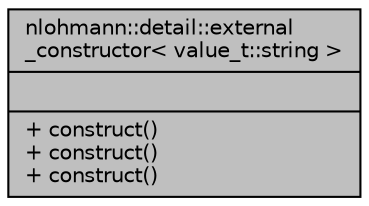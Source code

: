 digraph "nlohmann::detail::external_constructor&lt; value_t::string &gt;"
{
 // INTERACTIVE_SVG=YES
 // LATEX_PDF_SIZE
  edge [fontname="Helvetica",fontsize="10",labelfontname="Helvetica",labelfontsize="10"];
  node [fontname="Helvetica",fontsize="10",shape=record];
  Node1 [label="{nlohmann::detail::external\l_constructor\< value_t::string \>\n||+ construct()\l+ construct()\l+ construct()\l}",height=0.2,width=0.4,color="black", fillcolor="grey75", style="filled", fontcolor="black",tooltip=" "];
}
